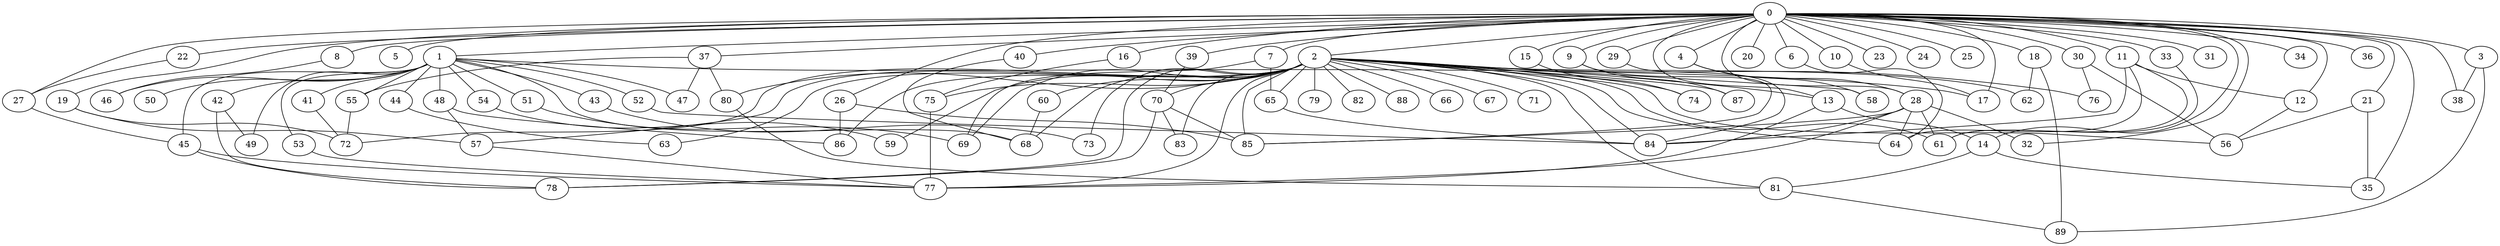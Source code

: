 
graph graphname {
    0 -- 1
0 -- 2
0 -- 3
0 -- 4
0 -- 5
0 -- 6
0 -- 7
0 -- 8
0 -- 9
0 -- 10
0 -- 11
0 -- 12
0 -- 13
0 -- 14
0 -- 15
0 -- 16
0 -- 17
0 -- 18
0 -- 19
0 -- 20
0 -- 21
0 -- 22
0 -- 23
0 -- 24
0 -- 25
0 -- 26
0 -- 27
0 -- 28
0 -- 29
0 -- 30
0 -- 31
0 -- 32
0 -- 33
0 -- 34
0 -- 35
0 -- 36
0 -- 37
0 -- 38
0 -- 39
0 -- 40
1 -- 41
1 -- 42
1 -- 43
1 -- 44
1 -- 45
1 -- 46
1 -- 47
1 -- 48
1 -- 49
1 -- 50
1 -- 51
1 -- 52
1 -- 53
1 -- 54
1 -- 55
1 -- 68
1 -- 17
2 -- 56
2 -- 57
2 -- 58
2 -- 59
2 -- 60
2 -- 61
2 -- 62
2 -- 63
2 -- 64
2 -- 65
2 -- 66
2 -- 67
2 -- 68
2 -- 69
2 -- 70
2 -- 71
2 -- 72
2 -- 73
2 -- 74
2 -- 75
2 -- 76
2 -- 77
2 -- 78
2 -- 79
2 -- 80
2 -- 81
2 -- 82
2 -- 83
2 -- 84
2 -- 85
2 -- 86
2 -- 87
2 -- 88
2 -- 13
3 -- 89
3 -- 38
4 -- 28
4 -- 58
6 -- 64
7 -- 65
7 -- 69
8 -- 46
9 -- 87
9 -- 85
10 -- 17
11 -- 61
11 -- 64
11 -- 12
11 -- 84
12 -- 56
13 -- 77
13 -- 14
14 -- 81
14 -- 35
15 -- 74
16 -- 75
18 -- 89
18 -- 62
19 -- 72
19 -- 57
21 -- 35
21 -- 56
22 -- 27
26 -- 85
26 -- 86
27 -- 45
28 -- 84
28 -- 77
28 -- 85
28 -- 64
28 -- 32
28 -- 61
29 -- 84
30 -- 56
30 -- 76
33 -- 61
37 -- 80
37 -- 55
37 -- 47
39 -- 70
40 -- 68
41 -- 72
42 -- 49
42 -- 78
43 -- 73
44 -- 63
45 -- 78
45 -- 77
48 -- 86
48 -- 57
51 -- 69
52 -- 84
53 -- 77
54 -- 59
55 -- 72
57 -- 77
60 -- 68
65 -- 84
70 -- 85
70 -- 78
70 -- 83
75 -- 77
80 -- 81
81 -- 89

}
